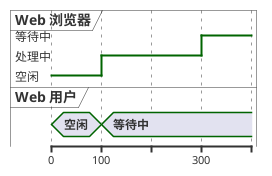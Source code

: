 @startuml
robust "Web 浏览器" as WB
concise "Web 用户" as WU

@0
WU is 空闲
WB is 空闲

@100
WU is 等待中
WB is 处理中

@300
WB is 等待中
@enduml